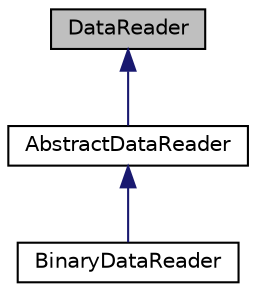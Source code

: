 digraph "DataReader"
{
 // INTERACTIVE_SVG=YES
  bgcolor="transparent";
  edge [fontname="Helvetica",fontsize="10",labelfontname="Helvetica",labelfontsize="10"];
  node [fontname="Helvetica",fontsize="10",shape=record];
  Node0 [label="DataReader",height=0.2,width=0.4,color="black", fillcolor="grey75", style="filled", fontcolor="black"];
  Node0 -> Node1 [dir="back",color="midnightblue",fontsize="10",style="solid",fontname="Helvetica"];
  Node1 [label="AbstractDataReader",height=0.2,width=0.4,color="black",URL="$df/d6f/classumontreal_1_1ssj_1_1util_1_1io_1_1AbstractDataReader.html",tooltip="This abstract class implements shared functionality for data readers. "];
  Node1 -> Node2 [dir="back",color="midnightblue",fontsize="10",style="solid",fontname="Helvetica"];
  Node2 [label="BinaryDataReader",height=0.2,width=0.4,color="black",URL="$d6/d44/classumontreal_1_1ssj_1_1util_1_1io_1_1BinaryDataReader.html",tooltip="Binary data reader. "];
}

